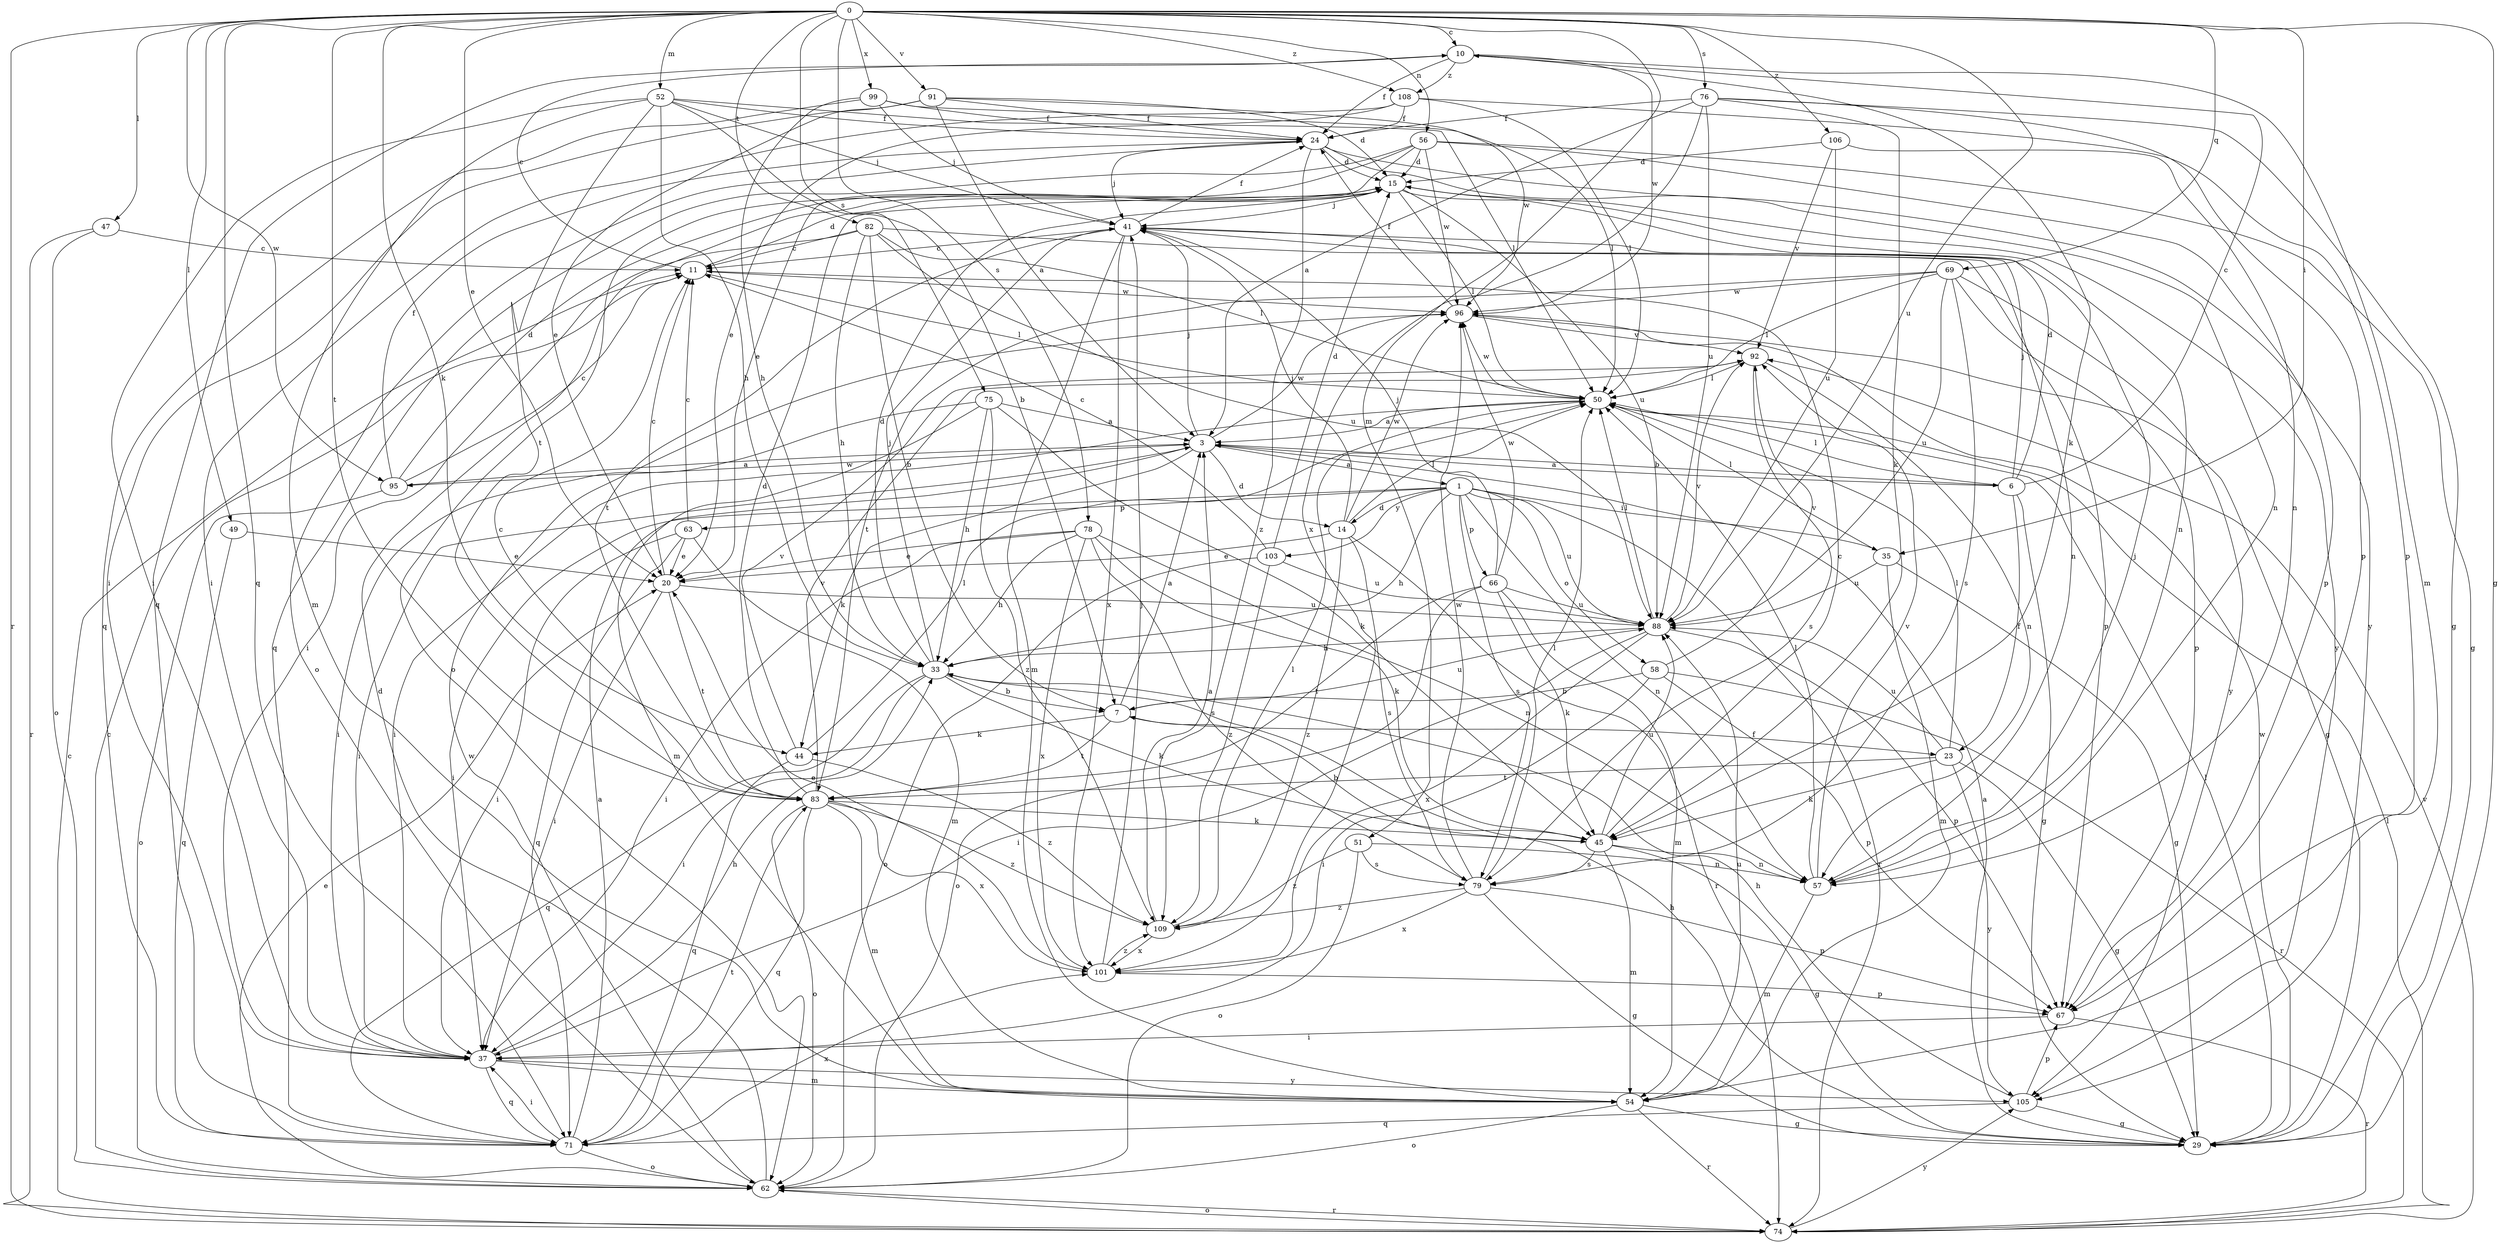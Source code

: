 strict digraph  {
0;
1;
3;
6;
7;
10;
11;
14;
15;
20;
23;
24;
29;
33;
35;
37;
41;
44;
45;
47;
49;
50;
51;
52;
54;
56;
57;
58;
62;
63;
66;
67;
69;
71;
74;
75;
76;
78;
79;
82;
83;
88;
91;
92;
95;
96;
99;
101;
103;
105;
106;
108;
109;
0 -> 10  [label=c];
0 -> 20  [label=e];
0 -> 29  [label=g];
0 -> 35  [label=i];
0 -> 44  [label=k];
0 -> 47  [label=l];
0 -> 49  [label=l];
0 -> 51  [label=m];
0 -> 52  [label=m];
0 -> 56  [label=n];
0 -> 69  [label=q];
0 -> 71  [label=q];
0 -> 74  [label=r];
0 -> 75  [label=s];
0 -> 76  [label=s];
0 -> 78  [label=s];
0 -> 82  [label=t];
0 -> 83  [label=t];
0 -> 88  [label=u];
0 -> 91  [label=v];
0 -> 95  [label=w];
0 -> 99  [label=x];
0 -> 106  [label=z];
0 -> 108  [label=z];
1 -> 14  [label=d];
1 -> 33  [label=h];
1 -> 35  [label=i];
1 -> 37  [label=i];
1 -> 57  [label=n];
1 -> 58  [label=o];
1 -> 63  [label=p];
1 -> 66  [label=p];
1 -> 74  [label=r];
1 -> 79  [label=s];
1 -> 88  [label=u];
1 -> 103  [label=y];
3 -> 1  [label=a];
3 -> 6  [label=b];
3 -> 14  [label=d];
3 -> 37  [label=i];
3 -> 41  [label=j];
3 -> 44  [label=k];
3 -> 95  [label=w];
3 -> 96  [label=w];
6 -> 3  [label=a];
6 -> 10  [label=c];
6 -> 15  [label=d];
6 -> 23  [label=f];
6 -> 29  [label=g];
6 -> 41  [label=j];
6 -> 50  [label=l];
7 -> 3  [label=a];
7 -> 23  [label=f];
7 -> 44  [label=k];
7 -> 83  [label=t];
7 -> 88  [label=u];
10 -> 24  [label=f];
10 -> 45  [label=k];
10 -> 54  [label=m];
10 -> 71  [label=q];
10 -> 96  [label=w];
10 -> 108  [label=z];
11 -> 10  [label=c];
11 -> 15  [label=d];
11 -> 50  [label=l];
11 -> 96  [label=w];
14 -> 20  [label=e];
14 -> 41  [label=j];
14 -> 50  [label=l];
14 -> 74  [label=r];
14 -> 79  [label=s];
14 -> 96  [label=w];
14 -> 109  [label=z];
15 -> 41  [label=j];
15 -> 50  [label=l];
15 -> 57  [label=n];
15 -> 88  [label=u];
15 -> 105  [label=y];
20 -> 11  [label=c];
20 -> 37  [label=i];
20 -> 83  [label=t];
20 -> 88  [label=u];
23 -> 29  [label=g];
23 -> 45  [label=k];
23 -> 50  [label=l];
23 -> 83  [label=t];
23 -> 88  [label=u];
23 -> 105  [label=y];
24 -> 15  [label=d];
24 -> 41  [label=j];
24 -> 57  [label=n];
24 -> 62  [label=o];
24 -> 105  [label=y];
24 -> 109  [label=z];
29 -> 3  [label=a];
29 -> 33  [label=h];
29 -> 50  [label=l];
29 -> 96  [label=w];
33 -> 7  [label=b];
33 -> 15  [label=d];
33 -> 37  [label=i];
33 -> 41  [label=j];
33 -> 45  [label=k];
33 -> 71  [label=q];
35 -> 29  [label=g];
35 -> 50  [label=l];
35 -> 54  [label=m];
35 -> 88  [label=u];
37 -> 33  [label=h];
37 -> 54  [label=m];
37 -> 71  [label=q];
37 -> 105  [label=y];
41 -> 11  [label=c];
41 -> 24  [label=f];
41 -> 54  [label=m];
41 -> 57  [label=n];
41 -> 83  [label=t];
41 -> 101  [label=x];
44 -> 50  [label=l];
44 -> 71  [label=q];
44 -> 92  [label=v];
44 -> 109  [label=z];
45 -> 7  [label=b];
45 -> 11  [label=c];
45 -> 29  [label=g];
45 -> 54  [label=m];
45 -> 57  [label=n];
45 -> 79  [label=s];
45 -> 88  [label=u];
47 -> 11  [label=c];
47 -> 62  [label=o];
47 -> 74  [label=r];
49 -> 20  [label=e];
49 -> 71  [label=q];
50 -> 3  [label=a];
50 -> 37  [label=i];
50 -> 96  [label=w];
51 -> 57  [label=n];
51 -> 62  [label=o];
51 -> 79  [label=s];
51 -> 109  [label=z];
52 -> 7  [label=b];
52 -> 24  [label=f];
52 -> 33  [label=h];
52 -> 37  [label=i];
52 -> 41  [label=j];
52 -> 50  [label=l];
52 -> 54  [label=m];
52 -> 83  [label=t];
54 -> 29  [label=g];
54 -> 62  [label=o];
54 -> 74  [label=r];
54 -> 88  [label=u];
56 -> 15  [label=d];
56 -> 20  [label=e];
56 -> 29  [label=g];
56 -> 62  [label=o];
56 -> 67  [label=p];
56 -> 71  [label=q];
56 -> 96  [label=w];
57 -> 41  [label=j];
57 -> 50  [label=l];
57 -> 54  [label=m];
57 -> 92  [label=v];
58 -> 7  [label=b];
58 -> 37  [label=i];
58 -> 67  [label=p];
58 -> 74  [label=r];
58 -> 92  [label=v];
62 -> 11  [label=c];
62 -> 15  [label=d];
62 -> 20  [label=e];
62 -> 74  [label=r];
62 -> 96  [label=w];
63 -> 11  [label=c];
63 -> 20  [label=e];
63 -> 37  [label=i];
63 -> 54  [label=m];
63 -> 71  [label=q];
66 -> 41  [label=j];
66 -> 45  [label=k];
66 -> 54  [label=m];
66 -> 62  [label=o];
66 -> 83  [label=t];
66 -> 88  [label=u];
66 -> 96  [label=w];
67 -> 37  [label=i];
67 -> 74  [label=r];
69 -> 50  [label=l];
69 -> 67  [label=p];
69 -> 79  [label=s];
69 -> 83  [label=t];
69 -> 88  [label=u];
69 -> 96  [label=w];
69 -> 105  [label=y];
71 -> 3  [label=a];
71 -> 37  [label=i];
71 -> 62  [label=o];
71 -> 83  [label=t];
71 -> 101  [label=x];
74 -> 11  [label=c];
74 -> 50  [label=l];
74 -> 62  [label=o];
74 -> 92  [label=v];
74 -> 105  [label=y];
75 -> 3  [label=a];
75 -> 33  [label=h];
75 -> 37  [label=i];
75 -> 45  [label=k];
75 -> 54  [label=m];
75 -> 109  [label=z];
76 -> 3  [label=a];
76 -> 24  [label=f];
76 -> 29  [label=g];
76 -> 45  [label=k];
76 -> 67  [label=p];
76 -> 88  [label=u];
76 -> 101  [label=x];
78 -> 20  [label=e];
78 -> 33  [label=h];
78 -> 37  [label=i];
78 -> 45  [label=k];
78 -> 57  [label=n];
78 -> 79  [label=s];
78 -> 101  [label=x];
79 -> 29  [label=g];
79 -> 50  [label=l];
79 -> 67  [label=p];
79 -> 96  [label=w];
79 -> 101  [label=x];
79 -> 109  [label=z];
82 -> 7  [label=b];
82 -> 11  [label=c];
82 -> 33  [label=h];
82 -> 37  [label=i];
82 -> 50  [label=l];
82 -> 67  [label=p];
82 -> 88  [label=u];
83 -> 11  [label=c];
83 -> 15  [label=d];
83 -> 45  [label=k];
83 -> 54  [label=m];
83 -> 62  [label=o];
83 -> 71  [label=q];
83 -> 92  [label=v];
83 -> 101  [label=x];
83 -> 109  [label=z];
88 -> 33  [label=h];
88 -> 37  [label=i];
88 -> 50  [label=l];
88 -> 67  [label=p];
88 -> 92  [label=v];
88 -> 101  [label=x];
91 -> 3  [label=a];
91 -> 15  [label=d];
91 -> 20  [label=e];
91 -> 24  [label=f];
91 -> 37  [label=i];
91 -> 96  [label=w];
92 -> 50  [label=l];
92 -> 57  [label=n];
92 -> 79  [label=s];
95 -> 3  [label=a];
95 -> 11  [label=c];
95 -> 15  [label=d];
95 -> 24  [label=f];
95 -> 62  [label=o];
96 -> 24  [label=f];
96 -> 29  [label=g];
96 -> 92  [label=v];
99 -> 24  [label=f];
99 -> 33  [label=h];
99 -> 41  [label=j];
99 -> 50  [label=l];
99 -> 71  [label=q];
101 -> 20  [label=e];
101 -> 41  [label=j];
101 -> 67  [label=p];
101 -> 109  [label=z];
103 -> 11  [label=c];
103 -> 15  [label=d];
103 -> 62  [label=o];
103 -> 88  [label=u];
103 -> 109  [label=z];
105 -> 29  [label=g];
105 -> 33  [label=h];
105 -> 67  [label=p];
105 -> 71  [label=q];
106 -> 15  [label=d];
106 -> 57  [label=n];
106 -> 88  [label=u];
106 -> 92  [label=v];
108 -> 20  [label=e];
108 -> 24  [label=f];
108 -> 37  [label=i];
108 -> 50  [label=l];
108 -> 67  [label=p];
109 -> 3  [label=a];
109 -> 50  [label=l];
109 -> 101  [label=x];
}

